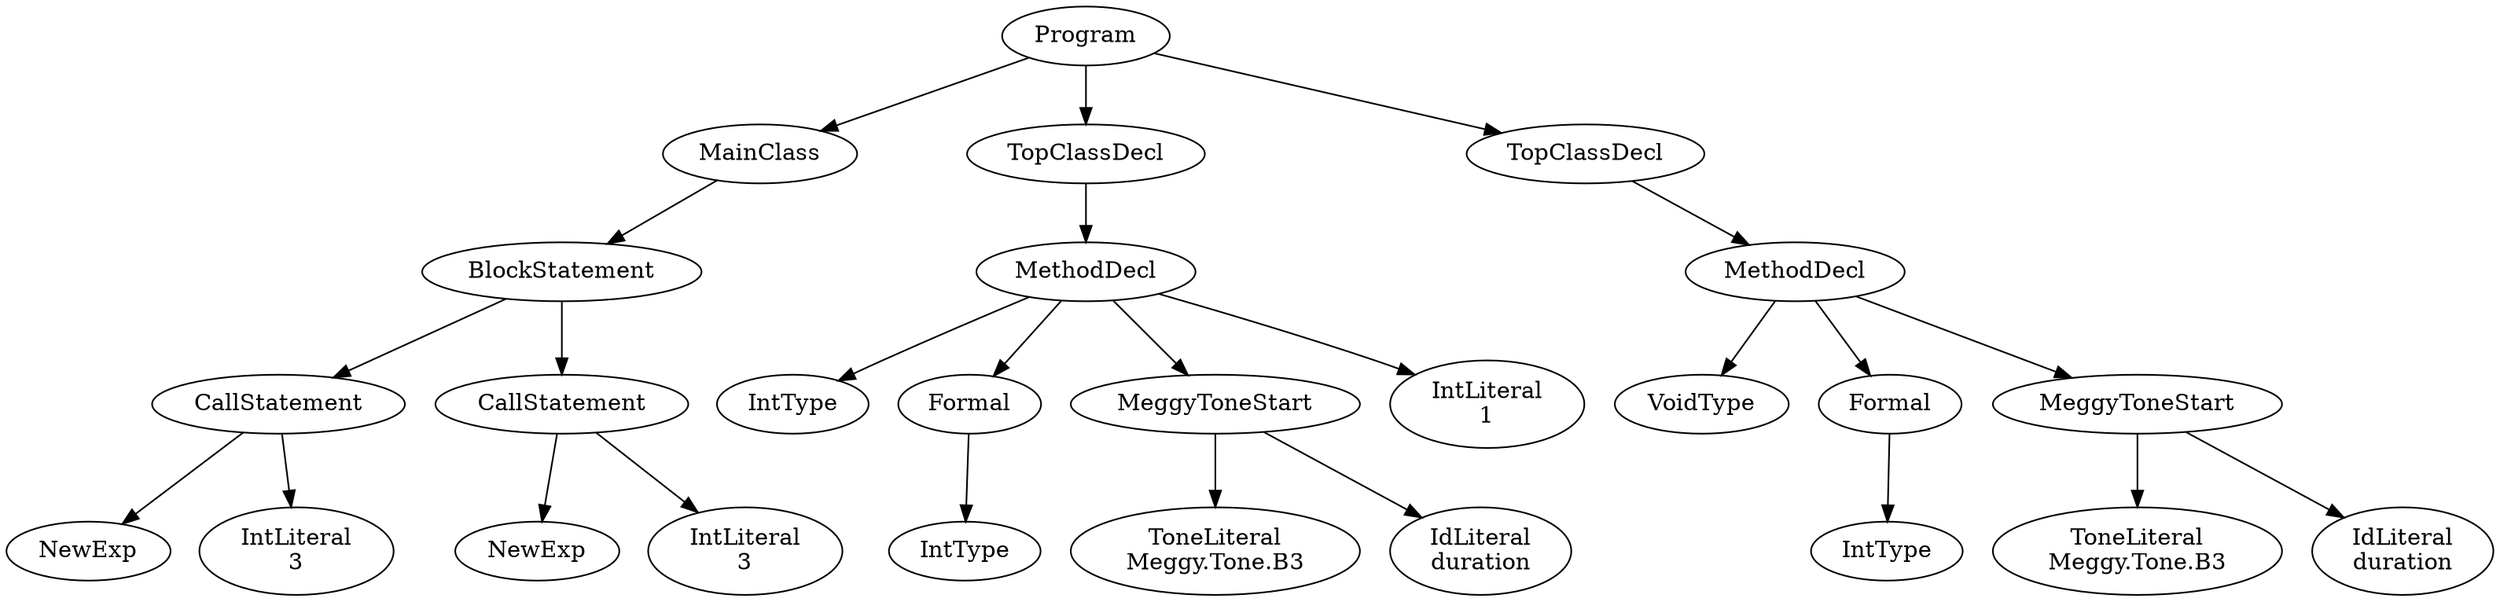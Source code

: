 digraph ASTGraph {
0 [ label="Program" ];
1 [ label="MainClass" ];
0 -> 1
2 [ label="BlockStatement" ];
1 -> 2
3 [ label="CallStatement" ];
2 -> 3
4 [ label="NewExp" ];
3 -> 4
5 [ label="IntLiteral\n3" ];
3 -> 5
6 [ label="CallStatement" ];
2 -> 6
7 [ label="NewExp" ];
6 -> 7
8 [ label="IntLiteral\n3" ];
6 -> 8
9 [ label="TopClassDecl" ];
0 -> 9
10 [ label="MethodDecl" ];
9 -> 10
11 [ label="IntType" ];
10 -> 11
12 [ label="Formal" ];
10 -> 12
13 [ label="IntType" ];
12 -> 13
14 [ label="MeggyToneStart" ];
10 -> 14
15 [ label="ToneLiteral\nMeggy.Tone.B3" ];
14 -> 15
16 [ label="IdLiteral\nduration" ];
14 -> 16
17 [ label="IntLiteral\n1" ];
10 -> 17
18 [ label="TopClassDecl" ];
0 -> 18
19 [ label="MethodDecl" ];
18 -> 19
20 [ label="VoidType" ];
19 -> 20
21 [ label="Formal" ];
19 -> 21
22 [ label="IntType" ];
21 -> 22
23 [ label="MeggyToneStart" ];
19 -> 23
24 [ label="ToneLiteral\nMeggy.Tone.B3" ];
23 -> 24
25 [ label="IdLiteral\nduration" ];
23 -> 25
}

